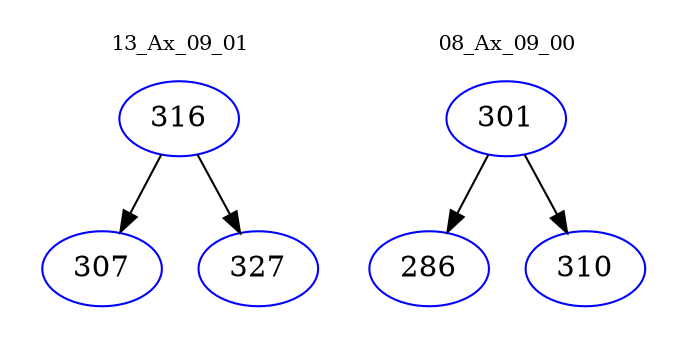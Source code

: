digraph{
subgraph cluster_0 {
color = white
label = "13_Ax_09_01";
fontsize=10;
T0_316 [label="316", color="blue"]
T0_316 -> T0_307 [color="black"]
T0_307 [label="307", color="blue"]
T0_316 -> T0_327 [color="black"]
T0_327 [label="327", color="blue"]
}
subgraph cluster_1 {
color = white
label = "08_Ax_09_00";
fontsize=10;
T1_301 [label="301", color="blue"]
T1_301 -> T1_286 [color="black"]
T1_286 [label="286", color="blue"]
T1_301 -> T1_310 [color="black"]
T1_310 [label="310", color="blue"]
}
}
